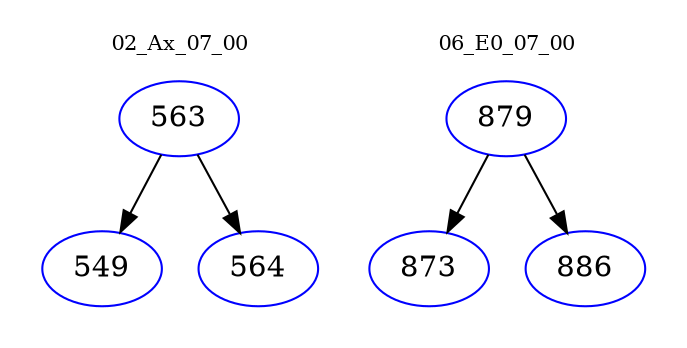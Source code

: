digraph{
subgraph cluster_0 {
color = white
label = "02_Ax_07_00";
fontsize=10;
T0_563 [label="563", color="blue"]
T0_563 -> T0_549 [color="black"]
T0_549 [label="549", color="blue"]
T0_563 -> T0_564 [color="black"]
T0_564 [label="564", color="blue"]
}
subgraph cluster_1 {
color = white
label = "06_E0_07_00";
fontsize=10;
T1_879 [label="879", color="blue"]
T1_879 -> T1_873 [color="black"]
T1_873 [label="873", color="blue"]
T1_879 -> T1_886 [color="black"]
T1_886 [label="886", color="blue"]
}
}
